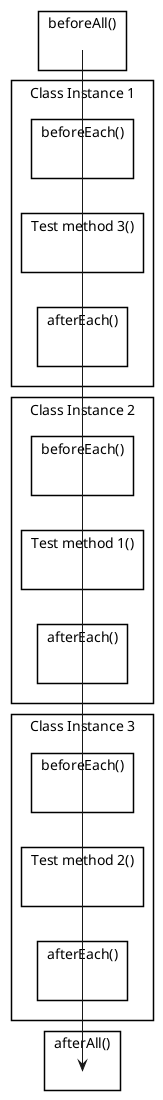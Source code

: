 @startuml

rectangle beforeAll() {
}

rectangle Class Instance 1 {
 rectangle beforeEach() {
 }
 rectangle Test method 3() {
 }
 rectangle afterEach() {
 }
}

rectangle Class Instance 2 {
 rectangle beforeEach() {
 }
 rectangle Test method 1() {
 }
 rectangle afterEach() {
 }
}

rectangle Class Instance 3 {
 rectangle beforeEach() {
 }
 rectangle Test method 2() {
 }
 rectangle afterEach() {
 }
}

rectangle afterAll()

@enduml